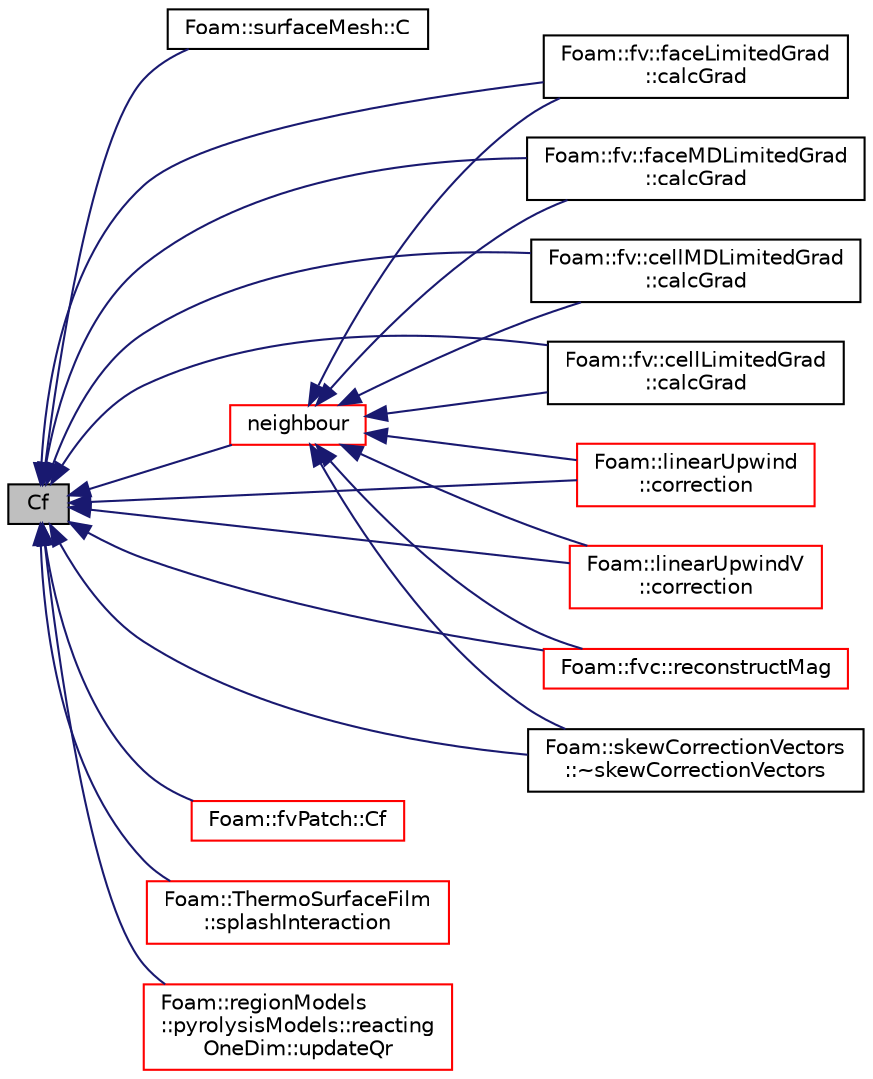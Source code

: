 digraph "Cf"
{
  bgcolor="transparent";
  edge [fontname="Helvetica",fontsize="10",labelfontname="Helvetica",labelfontsize="10"];
  node [fontname="Helvetica",fontsize="10",shape=record];
  rankdir="LR";
  Node28892 [label="Cf",height=0.2,width=0.4,color="black", fillcolor="grey75", style="filled", fontcolor="black"];
  Node28892 -> Node28893 [dir="back",color="midnightblue",fontsize="10",style="solid",fontname="Helvetica"];
  Node28893 [label="Foam::surfaceMesh::C",height=0.2,width=0.4,color="black",URL="$a24121.html#a48b2b3a86a365e35dcd57b99915f34d0"];
  Node28892 -> Node28894 [dir="back",color="midnightblue",fontsize="10",style="solid",fontname="Helvetica"];
  Node28894 [label="Foam::fv::faceLimitedGrad\l::calcGrad",height=0.2,width=0.4,color="black",URL="$a23389.html#ad8d9cb82461fad7624154d2e66528aa7"];
  Node28892 -> Node28895 [dir="back",color="midnightblue",fontsize="10",style="solid",fontname="Helvetica"];
  Node28895 [label="Foam::fv::faceMDLimitedGrad\l::calcGrad",height=0.2,width=0.4,color="black",URL="$a23393.html#ad8d9cb82461fad7624154d2e66528aa7"];
  Node28892 -> Node28896 [dir="back",color="midnightblue",fontsize="10",style="solid",fontname="Helvetica"];
  Node28896 [label="Foam::fv::cellMDLimitedGrad\l::calcGrad",height=0.2,width=0.4,color="black",URL="$a23385.html#a9e6946d5c172823826c394cab9979f17"];
  Node28892 -> Node28897 [dir="back",color="midnightblue",fontsize="10",style="solid",fontname="Helvetica"];
  Node28897 [label="Foam::fv::cellLimitedGrad\l::calcGrad",height=0.2,width=0.4,color="black",URL="$a23381.html#a9e6946d5c172823826c394cab9979f17"];
  Node28892 -> Node28898 [dir="back",color="midnightblue",fontsize="10",style="solid",fontname="Helvetica"];
  Node28898 [label="Foam::fvPatch::Cf",height=0.2,width=0.4,color="red",URL="$a23693.html#accde3bfd6f67a9d6a201edbcbbe12a19",tooltip="Return face centres. "];
  Node28892 -> Node28912 [dir="back",color="midnightblue",fontsize="10",style="solid",fontname="Helvetica"];
  Node28912 [label="Foam::linearUpwind\l::correction",height=0.2,width=0.4,color="red",URL="$a24025.html#ac26ead7414cbab39c598047884ab43b5",tooltip="Return the explicit correction to the face-interpolate. "];
  Node28892 -> Node28916 [dir="back",color="midnightblue",fontsize="10",style="solid",fontname="Helvetica"];
  Node28916 [label="Foam::linearUpwindV\l::correction",height=0.2,width=0.4,color="red",URL="$a24029.html#ac26ead7414cbab39c598047884ab43b5",tooltip="Return the explicit correction to the face-interpolate. "];
  Node28892 -> Node28918 [dir="back",color="midnightblue",fontsize="10",style="solid",fontname="Helvetica"];
  Node28918 [label="neighbour",height=0.2,width=0.4,color="red",URL="$a23593.html#aab1a7f2af09b33005a527e107c7b3fad",tooltip="Internal face neighbour. "];
  Node28918 -> Node28894 [dir="back",color="midnightblue",fontsize="10",style="solid",fontname="Helvetica"];
  Node28918 -> Node28895 [dir="back",color="midnightblue",fontsize="10",style="solid",fontname="Helvetica"];
  Node28918 -> Node28896 [dir="back",color="midnightblue",fontsize="10",style="solid",fontname="Helvetica"];
  Node28918 -> Node28897 [dir="back",color="midnightblue",fontsize="10",style="solid",fontname="Helvetica"];
  Node28918 -> Node28912 [dir="back",color="midnightblue",fontsize="10",style="solid",fontname="Helvetica"];
  Node28918 -> Node28916 [dir="back",color="midnightblue",fontsize="10",style="solid",fontname="Helvetica"];
  Node28918 -> Node28992 [dir="back",color="midnightblue",fontsize="10",style="solid",fontname="Helvetica"];
  Node28992 [label="Foam::fvc::reconstructMag",height=0.2,width=0.4,color="red",URL="$a21861.html#a29cdad91ee3fc2ac251ac2b4872557da"];
  Node28918 -> Node28902 [dir="back",color="midnightblue",fontsize="10",style="solid",fontname="Helvetica"];
  Node28902 [label="Foam::skewCorrectionVectors\l::~skewCorrectionVectors",height=0.2,width=0.4,color="black",URL="$a24089.html#a16c9b82f5dcc80a9c175094d7c5e1020",tooltip="Destructor. "];
  Node28892 -> Node28992 [dir="back",color="midnightblue",fontsize="10",style="solid",fontname="Helvetica"];
  Node28892 -> Node30789 [dir="back",color="midnightblue",fontsize="10",style="solid",fontname="Helvetica"];
  Node30789 [label="Foam::ThermoSurfaceFilm\l::splashInteraction",height=0.2,width=0.4,color="red",URL="$a25505.html#abd922aa271ed8fbecdc24d7c4c1aa8e0",tooltip="Bai parcel splash interaction model. "];
  Node28892 -> Node30798 [dir="back",color="midnightblue",fontsize="10",style="solid",fontname="Helvetica"];
  Node30798 [label="Foam::regionModels\l::pyrolysisModels::reacting\lOneDim::updateQr",height=0.2,width=0.4,color="red",URL="$a30053.html#a7f226e9587fdbd0707a2d93c76e91aaf",tooltip="Update radiative flux in pyrolysis region. "];
  Node28892 -> Node28902 [dir="back",color="midnightblue",fontsize="10",style="solid",fontname="Helvetica"];
}
